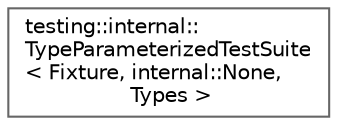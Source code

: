 digraph "Graphical Class Hierarchy"
{
 // LATEX_PDF_SIZE
  bgcolor="transparent";
  edge [fontname=Helvetica,fontsize=10,labelfontname=Helvetica,labelfontsize=10];
  node [fontname=Helvetica,fontsize=10,shape=box,height=0.2,width=0.4];
  rankdir="LR";
  Node0 [id="Node000000",label="testing::internal::\lTypeParameterizedTestSuite\l\< Fixture, internal::None,\l Types \>",height=0.2,width=0.4,color="grey40", fillcolor="white", style="filled",URL="$classtesting_1_1internal_1_1TypeParameterizedTestSuite_3_01Fixture_00_01internal_1_1None_00_01Types_01_4.html",tooltip=" "];
}
